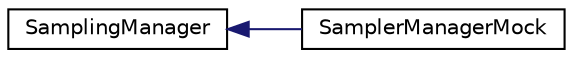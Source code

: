 digraph "Graphical Class Hierarchy"
{
  edge [fontname="Helvetica",fontsize="10",labelfontname="Helvetica",labelfontsize="10"];
  node [fontname="Helvetica",fontsize="10",shape=record];
  rankdir="LR";
  Node1 [label="SamplingManager",height=0.2,width=0.4,color="black", fillcolor="white", style="filled",URL="$classSamplingManager.html",tooltip="Sampler management class. Collects, stores and analize data from ResUsageProvider. "];
  Node1 -> Node2 [dir="back",color="midnightblue",fontsize="10",style="solid",fontname="Helvetica"];
  Node2 [label="SamplerManagerMock",height=0.2,width=0.4,color="black", fillcolor="white", style="filled",URL="$classSamplerManagerMock.html"];
}
